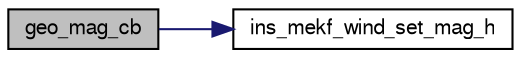 digraph "geo_mag_cb"
{
  edge [fontname="FreeSans",fontsize="10",labelfontname="FreeSans",labelfontsize="10"];
  node [fontname="FreeSans",fontsize="10",shape=record];
  rankdir="LR";
  Node1 [label="geo_mag_cb",height=0.2,width=0.4,color="black", fillcolor="grey75", style="filled", fontcolor="black"];
  Node1 -> Node2 [color="midnightblue",fontsize="10",style="solid",fontname="FreeSans"];
  Node2 [label="ins_mekf_wind_set_mag_h",height=0.2,width=0.4,color="black", fillcolor="white", style="filled",URL="$ins__mekf__wind_8cpp.html#a62f16ef9a4913e28416a0f3117426f58"];
}
